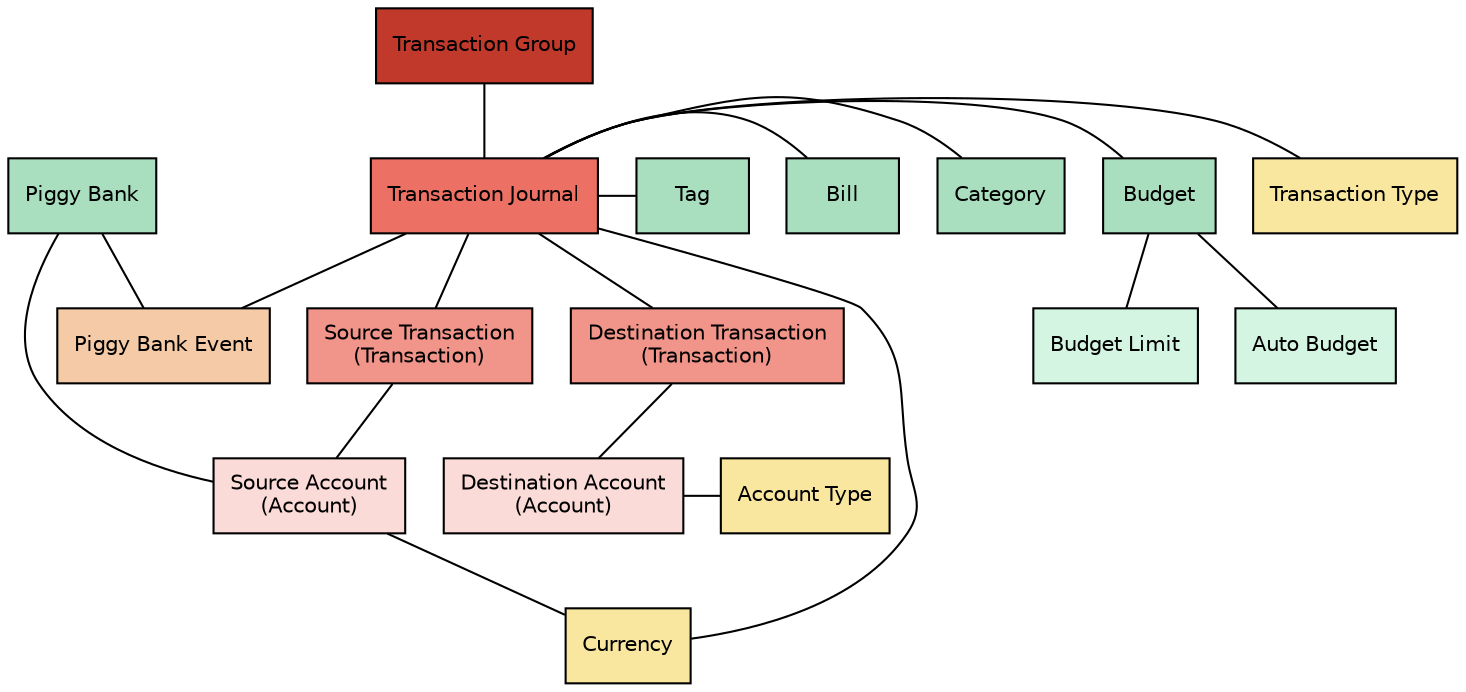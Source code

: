 digraph G {
    graph [fontname = "helvetica",fontsize = 10];
    node [fontname = "helvetica",fontsize = 10];
    edge [fontname = "helvetica",fontsize = 10];

    // dot -Tpng database.dot -o database.png

    "type"         [shape = box,style=filled,fillcolor="#f9e79f",label = "Transaction Type"];
    "src_account"      [shape = box,style=filled,fillcolor="#fadbd8",label = "Source Account\n(Account)"];
    "dst_account"      [shape = box,style=filled,fillcolor="#fadbd8",label = "Destination Account\n(Account)"];
    "account_type"     [shape = box,style=filled,fillcolor="#f9e79f",label = "Account Type"];
    "src_transaction"  [shape = box,style=filled,fillcolor="#f1948a",label = "Source Transaction\n(Transaction)"];
    "dst_transaction"  [shape = box,style=filled,fillcolor="#f1948a",label = "Destination Transaction\n(Transaction)"];

    "tj"           [shape = box,style=filled,fillcolor="#ec7063",label = "Transaction Journal"];
    "tgroup"       [shape = box,style=filled,fillcolor="#c0392b",label = "Transaction Group"];
    "budget"       [shape = box,style=filled,fillcolor="#a9dfbf",label = "Budget"];
    "category"     [shape = box,style=filled,fillcolor="#a9dfbf",label = "Category"];
    "currency"     [shape = box,style=filled,fillcolor="#f9e79f",label = "Currency"];
    "bill"         [shape = box,style=filled,fillcolor="#a9dfbf",label = "Bill"];
    "piggy"        [shape = box,style=filled,fillcolor="#a9dfbf",label = "Piggy Bank"];
    "piggy_event"  [shape = box,style=filled,fillcolor="#f5cba7",label = "Piggy Bank Event"];
    "tag"          [shape = box,style=filled,fillcolor="#a9dfbf",label = "Tag"];

    "budget_limit"       [shape = box,style=filled,fillcolor="#d5f5e3",label = "Budget Limit"];
    "auto_budget"       [shape = box,style=filled,fillcolor="#d5f5e3",label = "Auto Budget"];

    // group to account
    tgroup -> tj [arrowhead = none];
    tj -> src_transaction [arrowhead = none];
    tj -> dst_transaction [arrowhead = none];
    src_transaction -> src_account [arrowhead = none];
    dst_transaction -> dst_account [arrowhead = none];

    // link transaction journal to transaction type
    tj -> type [arrowhead = none];

    // link destination account to account type
    dst_account -> account_type [arrowhead = none];

    // meta data voor journal:
    tj -> budget [arrowhead = none];
    tj -> category [arrowhead = none];
    tj -> bill [arrowhead = none];
    tj -> tag [arrowhead = none];

    // journal and account have a currency
    src_account -> currency [arrowhead = none];
    tj -> currency [arrowhead = none];

    // link piggy to event
    piggy -> src_account [arrowhead = none];
    piggy -> piggy_event [arrowhead = none];

    // link piggy to journal
    tj -> piggy_event [arrowhead = none];

    // link budget limit and auto budget
    budget -> budget_limit [arrowhead = none];
    budget -> auto_budget [arrowhead = none];

    {rank = same; tj; type; budget; category; bill; tag}
    {rank = same; dst_account; account_type;}


    //
    //
    //type -> tj  [arrowhead = none];
    
    // budget -> tj [arrowhead = none];
    // category -> tj  [arrowhead = none];
    // bill -> tj [arrowhead = none];
    // currency -> tj [arrowhead = none];
    // currency -> tj [arrowhead = none];
    // currency -> account [arrowhead = none];
    // tag -> tj [arrowhead = none];
    // account -> piggy [arrowhead = none];
    // account_type -> account [arrowhead = none];
    // piggy -> piggy_event [arrowhead = none];
    // tj -> piggy_event [arrowhead = none];

    // rule_group -> rule [arrowhead = none];
    // rule -> rule_action [arrowhead = none];
    // rule -> rule_trigger [arrowhead = none];

    // src_account -> account;
    // dst_account -> account;

    // src_transaction -> transaction;
    // dst_transaction -> transaction;

    // "recurrence"               [shape = box           ,style = filled,fillcolor = white,label = "Recurrence"];
    // "recurrence_transaction"   [shape = box           ,style = filled,fillcolor = white,label = "Recurring Transaction"];
    // "recurrence_repetition"    [shape = box           ,style = filled,fillcolor = white,label = "Recurring Repetition"];

    // recurrence -> recurrence_transaction;
    // recurrence -> recurrence_repetition;
    // "note"     [shape = box           ,style = filled,fillcolor = white,label = "Note"];
    // "attachment"     [shape = box           ,style = filled,fillcolor = white,label = "Attachment"];
    // "location"     [shape = box           ,style = filled,fillcolor = white,label = "Location"];



}
